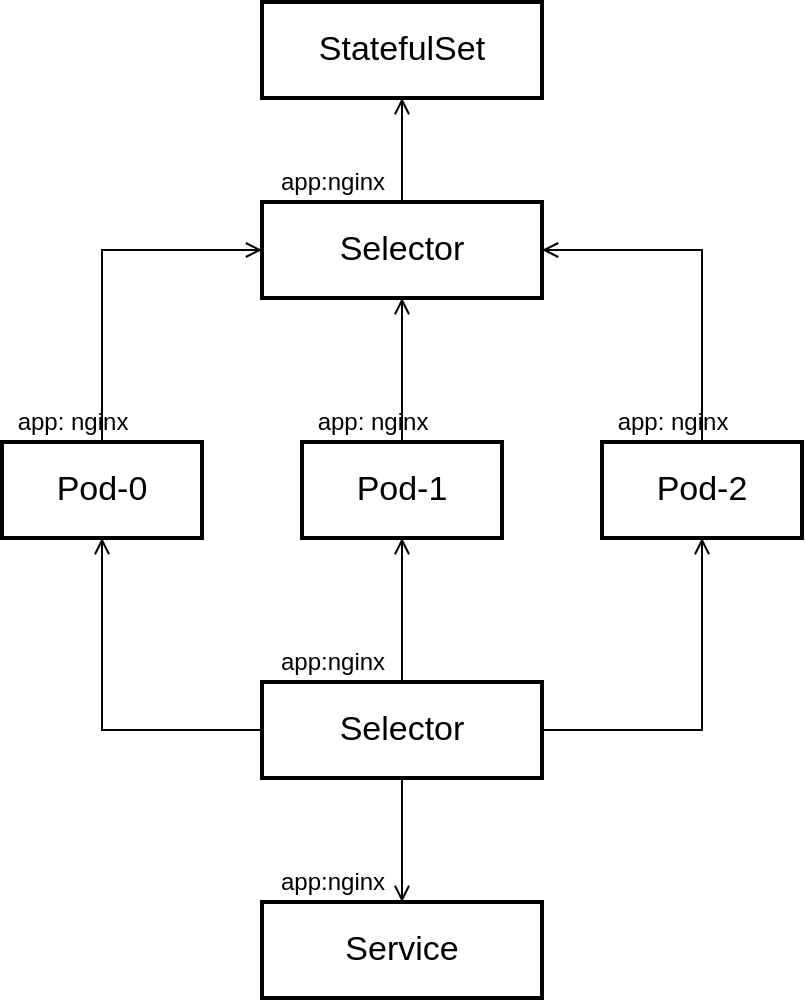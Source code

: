 <mxfile version="14.6.13" type="device"><diagram id="ZjmgKCfhmnLkVl3AHL1_" name="Page-1"><mxGraphModel dx="2066" dy="1097" grid="1" gridSize="10" guides="1" tooltips="1" connect="1" arrows="1" fold="1" page="1" pageScale="1" pageWidth="827" pageHeight="1169" math="0" shadow="0"><root><mxCell id="0"/><mxCell id="1" parent="0"/><mxCell id="8d_3123aOiFJnoezI0eB-1" value="Service" style="rounded=0;whiteSpace=wrap;html=1;strokeWidth=2;fontSize=17;" parent="1" vertex="1"><mxGeometry x="344" y="730" width="140" height="48" as="geometry"/></mxCell><mxCell id="8d_3123aOiFJnoezI0eB-6" style="edgeStyle=orthogonalEdgeStyle;rounded=0;orthogonalLoop=1;jettySize=auto;html=1;exitX=0.5;exitY=1;exitDx=0;exitDy=0;entryX=0.5;entryY=0;entryDx=0;entryDy=0;endArrow=open;endFill=0;" parent="1" source="8d_3123aOiFJnoezI0eB-2" target="8d_3123aOiFJnoezI0eB-1" edge="1"><mxGeometry relative="1" as="geometry"/></mxCell><mxCell id="8d_3123aOiFJnoezI0eB-26" style="edgeStyle=orthogonalEdgeStyle;rounded=0;orthogonalLoop=1;jettySize=auto;html=1;exitX=0;exitY=0.5;exitDx=0;exitDy=0;entryX=0.5;entryY=1;entryDx=0;entryDy=0;endArrow=open;endFill=0;" parent="1" source="8d_3123aOiFJnoezI0eB-2" target="8d_3123aOiFJnoezI0eB-11" edge="1"><mxGeometry relative="1" as="geometry"/></mxCell><mxCell id="8d_3123aOiFJnoezI0eB-27" style="edgeStyle=orthogonalEdgeStyle;rounded=0;orthogonalLoop=1;jettySize=auto;html=1;exitX=0.5;exitY=0;exitDx=0;exitDy=0;entryX=0.5;entryY=1;entryDx=0;entryDy=0;endArrow=open;endFill=0;" parent="1" source="8d_3123aOiFJnoezI0eB-2" target="8d_3123aOiFJnoezI0eB-13" edge="1"><mxGeometry relative="1" as="geometry"/></mxCell><mxCell id="8d_3123aOiFJnoezI0eB-28" style="edgeStyle=orthogonalEdgeStyle;rounded=0;orthogonalLoop=1;jettySize=auto;html=1;exitX=1;exitY=0.5;exitDx=0;exitDy=0;entryX=0.5;entryY=1;entryDx=0;entryDy=0;endArrow=open;endFill=0;" parent="1" source="8d_3123aOiFJnoezI0eB-2" target="8d_3123aOiFJnoezI0eB-15" edge="1"><mxGeometry relative="1" as="geometry"/></mxCell><mxCell id="8d_3123aOiFJnoezI0eB-2" value="Selector" style="rounded=0;whiteSpace=wrap;html=1;strokeWidth=2;fontSize=17;" parent="1" vertex="1"><mxGeometry x="344" y="620" width="140" height="48" as="geometry"/></mxCell><mxCell id="8d_3123aOiFJnoezI0eB-3" value="app:nginx" style="text;html=1;align=center;verticalAlign=middle;resizable=0;points=[];autosize=1;" parent="1" vertex="1"><mxGeometry x="344" y="710" width="70" height="20" as="geometry"/></mxCell><mxCell id="8d_3123aOiFJnoezI0eB-4" value="app:nginx" style="text;html=1;align=center;verticalAlign=middle;resizable=0;points=[];autosize=1;" parent="1" vertex="1"><mxGeometry x="344" y="600" width="70" height="20" as="geometry"/></mxCell><mxCell id="8d_3123aOiFJnoezI0eB-7" value="StatefulSet" style="rounded=0;whiteSpace=wrap;html=1;strokeWidth=2;fontSize=17;" parent="1" vertex="1"><mxGeometry x="344" y="280" width="140" height="48" as="geometry"/></mxCell><mxCell id="8d_3123aOiFJnoezI0eB-10" style="edgeStyle=orthogonalEdgeStyle;rounded=0;orthogonalLoop=1;jettySize=auto;html=1;exitX=0.5;exitY=0;exitDx=0;exitDy=0;entryX=0.5;entryY=1;entryDx=0;entryDy=0;endArrow=open;endFill=0;" parent="1" source="8d_3123aOiFJnoezI0eB-8" target="8d_3123aOiFJnoezI0eB-7" edge="1"><mxGeometry relative="1" as="geometry"/></mxCell><mxCell id="8d_3123aOiFJnoezI0eB-8" value="Selector" style="rounded=0;whiteSpace=wrap;html=1;strokeWidth=2;fontSize=17;" parent="1" vertex="1"><mxGeometry x="344" y="380" width="140" height="48" as="geometry"/></mxCell><mxCell id="8d_3123aOiFJnoezI0eB-9" value="app:nginx" style="text;html=1;align=center;verticalAlign=middle;resizable=0;points=[];autosize=1;" parent="1" vertex="1"><mxGeometry x="344" y="360" width="70" height="20" as="geometry"/></mxCell><mxCell id="8d_3123aOiFJnoezI0eB-17" style="edgeStyle=orthogonalEdgeStyle;rounded=0;orthogonalLoop=1;jettySize=auto;html=1;exitX=0.5;exitY=0;exitDx=0;exitDy=0;entryX=0;entryY=0.5;entryDx=0;entryDy=0;endArrow=open;endFill=0;" parent="1" source="8d_3123aOiFJnoezI0eB-11" target="8d_3123aOiFJnoezI0eB-8" edge="1"><mxGeometry relative="1" as="geometry"/></mxCell><mxCell id="8d_3123aOiFJnoezI0eB-11" value="Pod-0" style="rounded=0;whiteSpace=wrap;html=1;strokeWidth=2;fontSize=17;" parent="1" vertex="1"><mxGeometry x="214" y="500" width="100" height="48" as="geometry"/></mxCell><mxCell id="8d_3123aOiFJnoezI0eB-12" value="app: nginx" style="text;html=1;align=center;verticalAlign=middle;resizable=0;points=[];autosize=1;" parent="1" vertex="1"><mxGeometry x="214" y="480" width="70" height="20" as="geometry"/></mxCell><mxCell id="8d_3123aOiFJnoezI0eB-21" style="edgeStyle=orthogonalEdgeStyle;rounded=0;orthogonalLoop=1;jettySize=auto;html=1;exitX=0.5;exitY=0;exitDx=0;exitDy=0;entryX=0.5;entryY=1;entryDx=0;entryDy=0;endArrow=open;endFill=0;" parent="1" source="8d_3123aOiFJnoezI0eB-13" target="8d_3123aOiFJnoezI0eB-8" edge="1"><mxGeometry relative="1" as="geometry"/></mxCell><mxCell id="8d_3123aOiFJnoezI0eB-13" value="Pod-1" style="rounded=0;whiteSpace=wrap;html=1;strokeWidth=2;fontSize=17;" parent="1" vertex="1"><mxGeometry x="364" y="500" width="100" height="48" as="geometry"/></mxCell><mxCell id="8d_3123aOiFJnoezI0eB-19" style="edgeStyle=orthogonalEdgeStyle;rounded=0;orthogonalLoop=1;jettySize=auto;html=1;exitX=0.5;exitY=0;exitDx=0;exitDy=0;entryX=1;entryY=0.5;entryDx=0;entryDy=0;endArrow=open;endFill=0;" parent="1" source="8d_3123aOiFJnoezI0eB-15" target="8d_3123aOiFJnoezI0eB-8" edge="1"><mxGeometry relative="1" as="geometry"/></mxCell><mxCell id="8d_3123aOiFJnoezI0eB-15" value="Pod-2" style="rounded=0;whiteSpace=wrap;html=1;strokeWidth=2;fontSize=17;" parent="1" vertex="1"><mxGeometry x="514" y="500" width="100" height="48" as="geometry"/></mxCell><mxCell id="8d_3123aOiFJnoezI0eB-16" value="app: nginx" style="text;html=1;align=center;verticalAlign=middle;resizable=0;points=[];autosize=1;" parent="1" vertex="1"><mxGeometry x="514" y="480" width="70" height="20" as="geometry"/></mxCell><mxCell id="8d_3123aOiFJnoezI0eB-14" value="app: nginx" style="text;html=1;align=center;verticalAlign=middle;resizable=0;points=[];autosize=1;" parent="1" vertex="1"><mxGeometry x="364" y="480" width="70" height="20" as="geometry"/></mxCell></root></mxGraphModel></diagram></mxfile>